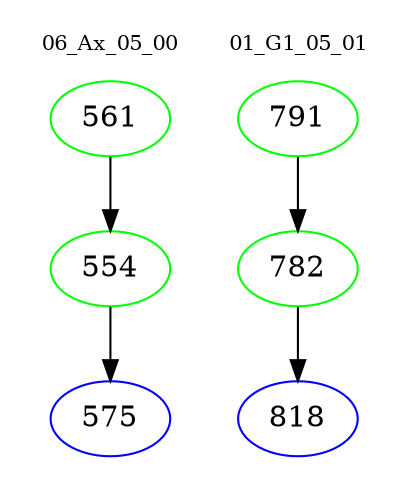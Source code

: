 digraph{
subgraph cluster_0 {
color = white
label = "06_Ax_05_00";
fontsize=10;
T0_561 [label="561", color="green"]
T0_561 -> T0_554 [color="black"]
T0_554 [label="554", color="green"]
T0_554 -> T0_575 [color="black"]
T0_575 [label="575", color="blue"]
}
subgraph cluster_1 {
color = white
label = "01_G1_05_01";
fontsize=10;
T1_791 [label="791", color="green"]
T1_791 -> T1_782 [color="black"]
T1_782 [label="782", color="green"]
T1_782 -> T1_818 [color="black"]
T1_818 [label="818", color="blue"]
}
}
